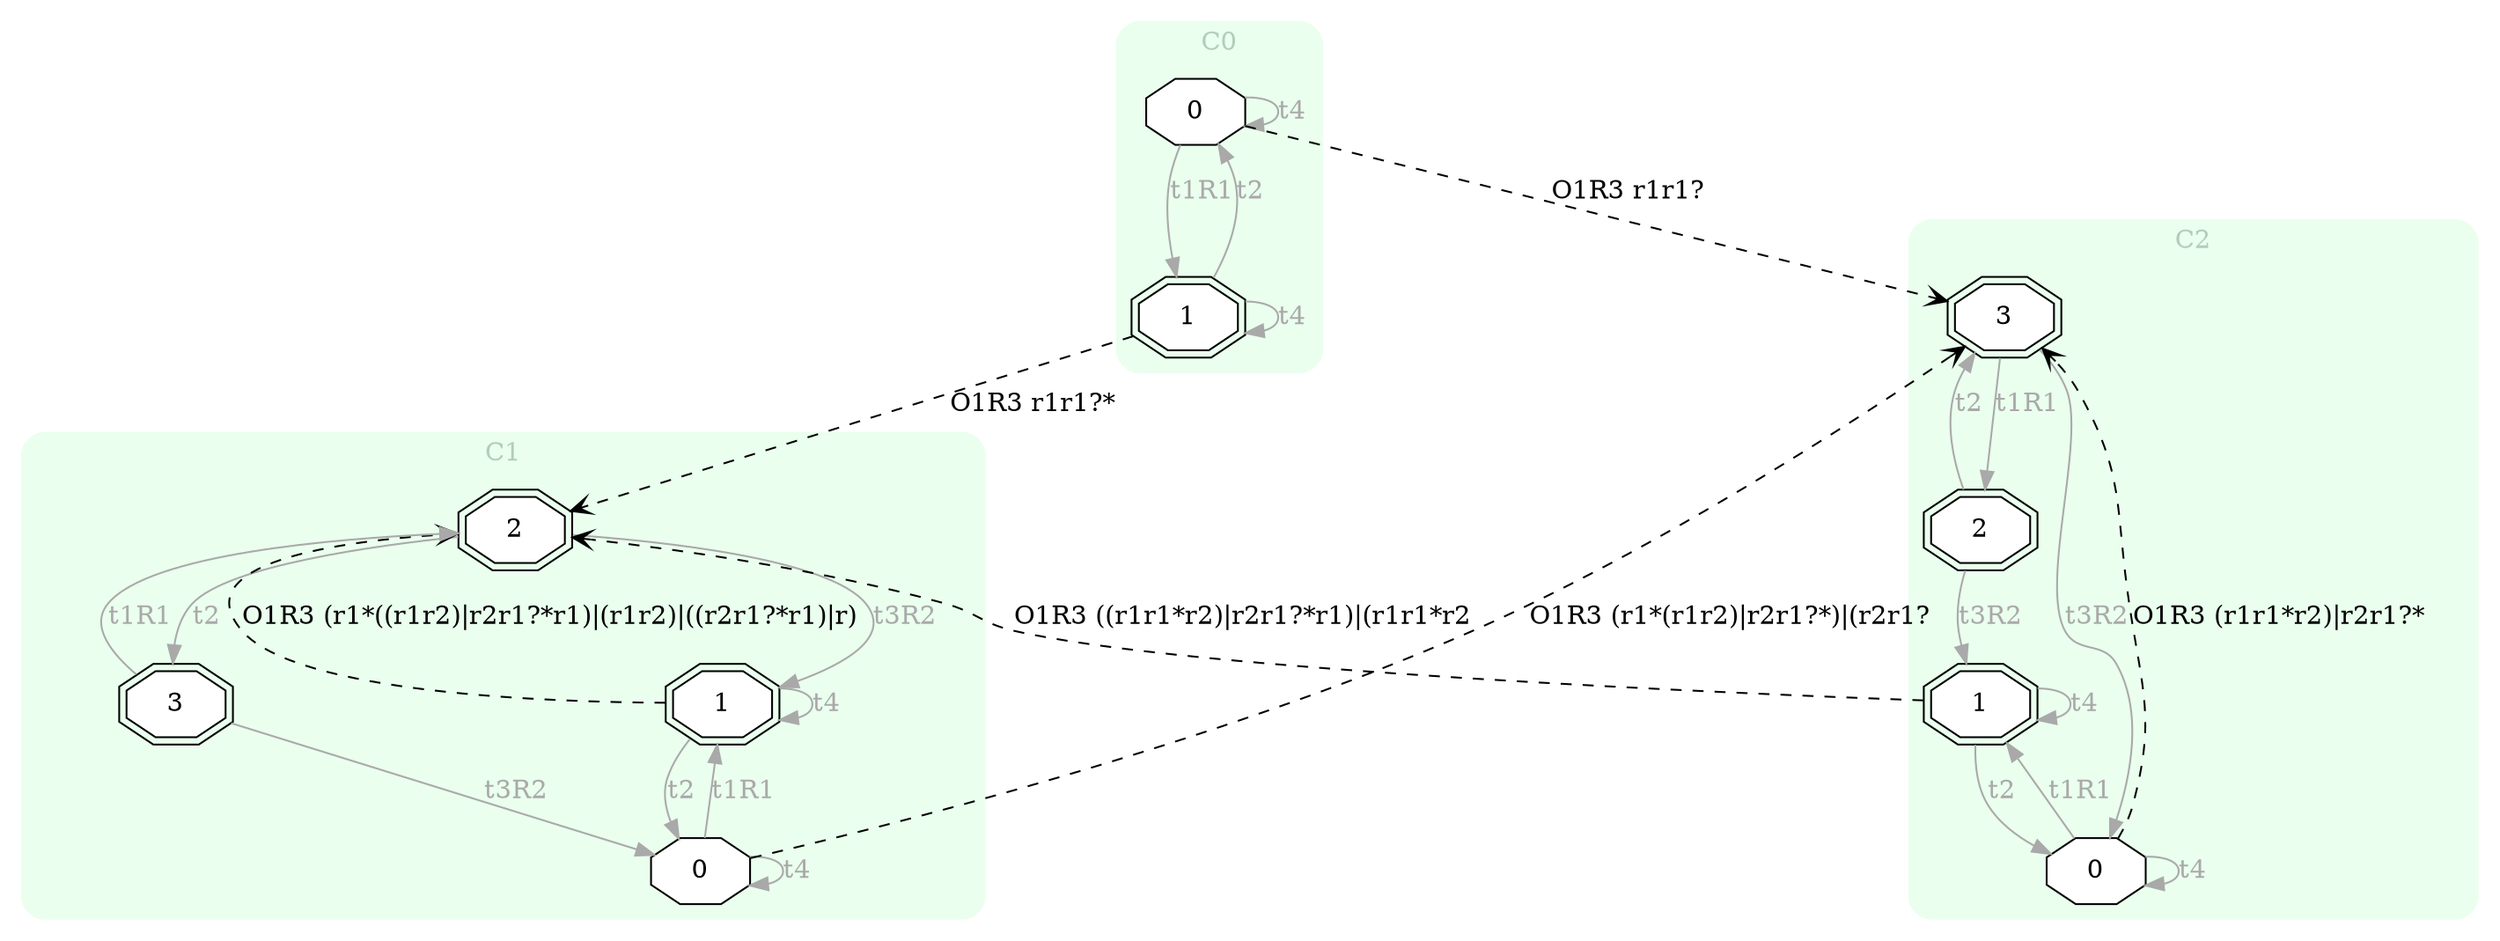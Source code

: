 digraph "EXPinput/r" {
node [style=filled fillcolor=white]
subgraph cluster0 {
style="rounded,filled" label="C0" fontcolor="#B2CCBB" color="#EAFFEE"
edge[color=darkgray fontcolor=darkgray]
node [shape=octagon]; C0S0 [label=0];
node [shape=doubleoctagon]; C0S1 [label=1];
C0S0 -> C0S1 [label=t1R1]
C0S0 -> C0S0 [label=t4]
C0S1 -> C0S0 [label=t2]
C0S1 -> C0S1 [label=t4]
}
subgraph cluster1 {
style="rounded,filled" label="C1" fontcolor="#B2CCBB" color="#EAFFEE"
edge[color=darkgray fontcolor=darkgray]
node [shape=doubleoctagon]; C1S2 [label=2];
node [shape=doubleoctagon]; C1S1 [label=1];
node [shape=octagon]; C1S0 [label=0];
node [shape=doubleoctagon]; C1S3 [label=3];
C1S2 -> C1S3 [label=t2]
C1S2 -> C1S1 [label=t3R2]
C1S1 -> C1S0 [label=t2]
C1S1 -> C1S1 [label=t4]
C1S0 -> C1S1 [label=t1R1]
C1S0 -> C1S0 [label=t4]
C1S3 -> C1S2 [label=t1R1]
C1S3 -> C1S0 [label=t3R2]
}
subgraph cluster2 {
style="rounded,filled" label="C2" fontcolor="#B2CCBB" color="#EAFFEE"
edge[color=darkgray fontcolor=darkgray]
node [shape=doubleoctagon]; C2S3 [label=3];
node [shape=doubleoctagon]; C2S1 [label=1];
node [shape=doubleoctagon]; C2S2 [label=2];
node [shape=octagon]; C2S0 [label=0];
C2S3 -> C2S2 [label=t1R1]
C2S3 -> C2S0 [label=t3R2]
C2S1 -> C2S0 [label=t2]
C2S1 -> C2S1 [label=t4]
C2S2 -> C2S3 [label=t2]
C2S2 -> C2S1 [label=t3R2]
C2S0 -> C2S1 [label=t1R1]
C2S0 -> C2S0 [label=t4]
}
C0S0 -> C2S3 [style=dashed arrowhead=vee label="O1R3 r1r1?"]
C0S1 -> C1S2 [style=dashed arrowhead=vee label="O1R3 r1r1?*"]
C1S1 -> C1S2 [style=dashed arrowhead=vee label="O1R3 (r1*((r1r2)|r2r1?*r1)|(r1r2)|((r2r1?*r1)|r)"]
C1S0 -> C2S3 [style=dashed arrowhead=vee label="O1R3 (r1*(r1r2)|r2r1?*)|(r2r1?"]
C2S0 -> C2S3 [style=dashed arrowhead=vee label="O1R3 (r1r1*r2)|r2r1?*"]
C2S1 -> C1S2 [style=dashed arrowhead=vee label="O1R3 ((r1r1*r2)|r2r1?*r1)|(r1r1*r2"]
}
